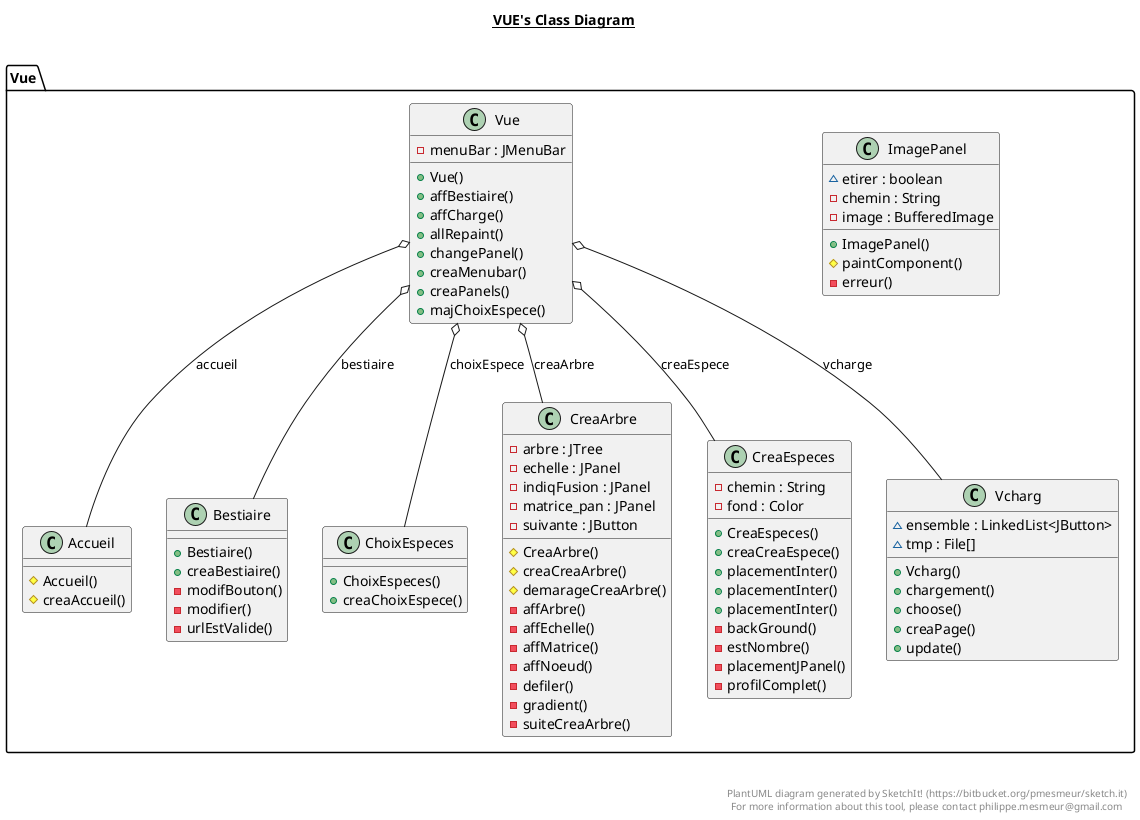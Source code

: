 @startuml

title __VUE's Class Diagram__\n

	namespace Vue {
		class Vue.Accueil {
			# Accueil()
			# creaAccueil()
		}
		
	}
	

	namespace Vue {
		class Vue.Bestiaire {
			+ Bestiaire()
			+ creaBestiaire()
			- modifBouton()
			- modifier()
			- urlEstValide()
		}
	}
	

	namespace Vue {
		class Vue.ChoixEspeces {
			+ ChoixEspeces()
			+ creaChoixEspece()
		}
	}
	

	namespace Vue {
		class Vue.CreaArbre {
			- arbre : JTree
			- echelle : JPanel
			- indiqFusion : JPanel
			- matrice_pan : JPanel
			- suivante : JButton
			# CreaArbre()
			# creaCreaArbre()
			# demarageCreaArbre()
			- affArbre()
			- affEchelle()
			- affMatrice()
			- affNoeud()
			- defiler()
			- gradient()
			- suiteCreaArbre()
		}
	}
	

	namespace Vue {
		class Vue.CreaEspeces {
			- chemin : String
			- fond : Color
			+ CreaEspeces()
			+ creaCreaEspece()
			+ placementInter()
			+ placementInter()
			+ placementInter()
			- backGround()
			- estNombre()
			- placementJPanel()
			- profilComplet()
		}
	}
	

	namespace Vue {
		class Vue.ImagePanel {
			~ etirer : boolean
			- chemin : String
			- image : BufferedImage
			+ ImagePanel()
			# paintComponent()
			- erreur()
		}
	}
	

	namespace Vue {
		class Vue.Vcharg {
			~ ensemble : LinkedList<JButton>
			~ tmp : File[]
			+ Vcharg()
			+ chargement()
			+ choose()
			+ creaPage()
			+ update()
		}
	}
	

	namespace Vue {
		class Vue.Vue {
			- menuBar : JMenuBar
			+ Vue()
			+ affBestiaire()
			+ affCharge()
			+ allRepaint()
			+ changePanel()
			+ creaMenubar()
			+ creaPanels()
			+ majChoixEspece()
		}
	}
	



	Vue.Vue o-- Vue.ChoixEspeces : choixEspece
	Vue.Vue o-- Vue.CreaArbre : creaArbre
	Vue.Vue o-- Vue.Vcharg : vcharge
	Vue.Vue o-- Vue.Accueil : accueil
	Vue.Vue o-- Vue.Bestiaire : bestiaire

	Vue.Vue o-- Vue.CreaEspeces : creaEspece


right footer


PlantUML diagram generated by SketchIt! (https://bitbucket.org/pmesmeur/sketch.it)
For more information about this tool, please contact philippe.mesmeur@gmail.com
endfooter

@enduml
